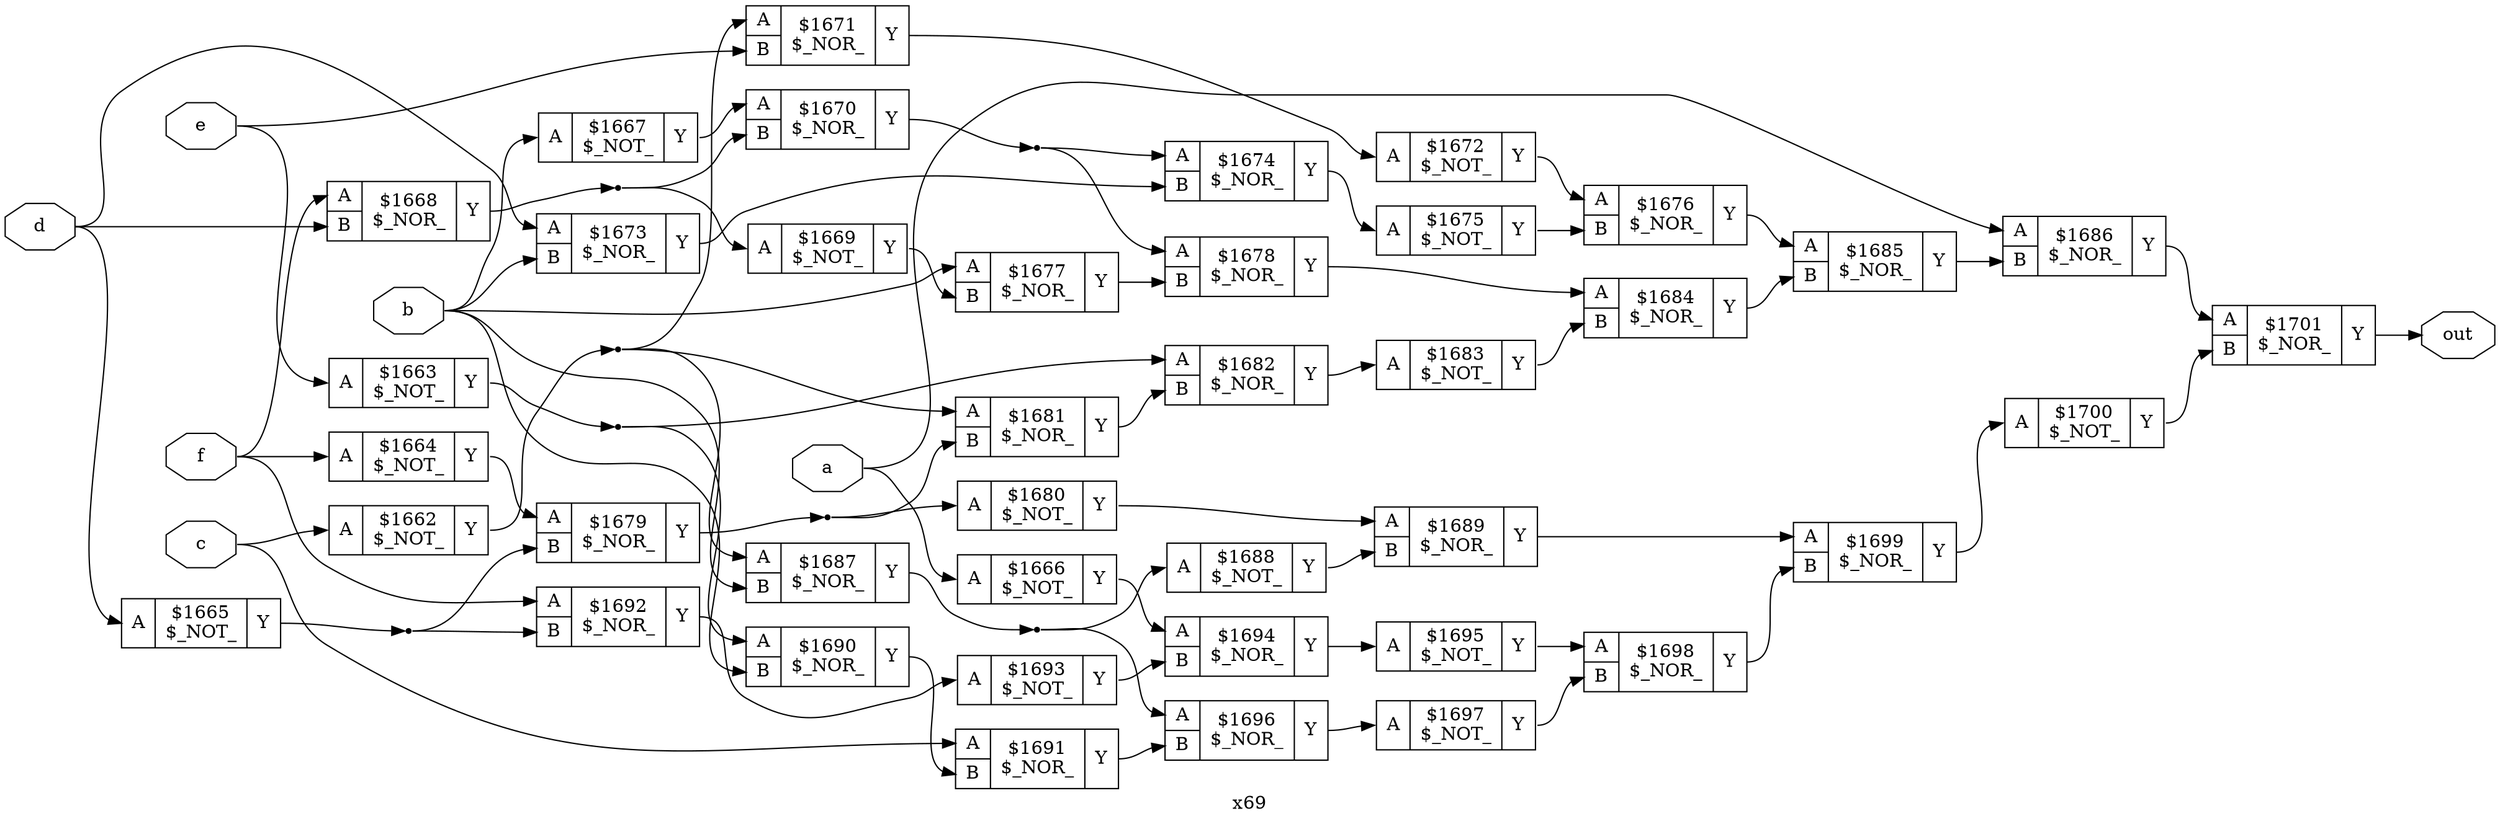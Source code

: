digraph "x69" {
label="x69";
rankdir="LR";
remincross=true;
n40 [ shape=octagon, label="a", color="black", fontcolor="black" ];
n41 [ shape=octagon, label="b", color="black", fontcolor="black" ];
n42 [ shape=octagon, label="c", color="black", fontcolor="black" ];
n43 [ shape=octagon, label="d", color="black", fontcolor="black" ];
n44 [ shape=octagon, label="e", color="black", fontcolor="black" ];
n45 [ shape=octagon, label="f", color="black", fontcolor="black" ];
n46 [ shape=octagon, label="out", color="black", fontcolor="black" ];
c49 [ shape=record, label="{{<p47> A}|$1662\n$_NOT_|{<p48> Y}}" ];
c50 [ shape=record, label="{{<p47> A}|$1663\n$_NOT_|{<p48> Y}}" ];
c51 [ shape=record, label="{{<p47> A}|$1664\n$_NOT_|{<p48> Y}}" ];
c52 [ shape=record, label="{{<p47> A}|$1665\n$_NOT_|{<p48> Y}}" ];
c53 [ shape=record, label="{{<p47> A}|$1666\n$_NOT_|{<p48> Y}}" ];
c54 [ shape=record, label="{{<p47> A}|$1667\n$_NOT_|{<p48> Y}}" ];
c56 [ shape=record, label="{{<p47> A|<p55> B}|$1668\n$_NOR_|{<p48> Y}}" ];
c57 [ shape=record, label="{{<p47> A}|$1669\n$_NOT_|{<p48> Y}}" ];
c58 [ shape=record, label="{{<p47> A|<p55> B}|$1670\n$_NOR_|{<p48> Y}}" ];
c59 [ shape=record, label="{{<p47> A|<p55> B}|$1671\n$_NOR_|{<p48> Y}}" ];
c60 [ shape=record, label="{{<p47> A}|$1672\n$_NOT_|{<p48> Y}}" ];
c61 [ shape=record, label="{{<p47> A|<p55> B}|$1673\n$_NOR_|{<p48> Y}}" ];
c62 [ shape=record, label="{{<p47> A|<p55> B}|$1674\n$_NOR_|{<p48> Y}}" ];
c63 [ shape=record, label="{{<p47> A}|$1675\n$_NOT_|{<p48> Y}}" ];
c64 [ shape=record, label="{{<p47> A|<p55> B}|$1676\n$_NOR_|{<p48> Y}}" ];
c65 [ shape=record, label="{{<p47> A|<p55> B}|$1677\n$_NOR_|{<p48> Y}}" ];
c66 [ shape=record, label="{{<p47> A|<p55> B}|$1678\n$_NOR_|{<p48> Y}}" ];
c67 [ shape=record, label="{{<p47> A|<p55> B}|$1679\n$_NOR_|{<p48> Y}}" ];
c68 [ shape=record, label="{{<p47> A}|$1680\n$_NOT_|{<p48> Y}}" ];
c69 [ shape=record, label="{{<p47> A|<p55> B}|$1681\n$_NOR_|{<p48> Y}}" ];
c70 [ shape=record, label="{{<p47> A|<p55> B}|$1682\n$_NOR_|{<p48> Y}}" ];
c71 [ shape=record, label="{{<p47> A}|$1683\n$_NOT_|{<p48> Y}}" ];
c72 [ shape=record, label="{{<p47> A|<p55> B}|$1684\n$_NOR_|{<p48> Y}}" ];
c73 [ shape=record, label="{{<p47> A|<p55> B}|$1685\n$_NOR_|{<p48> Y}}" ];
c74 [ shape=record, label="{{<p47> A|<p55> B}|$1686\n$_NOR_|{<p48> Y}}" ];
c75 [ shape=record, label="{{<p47> A|<p55> B}|$1687\n$_NOR_|{<p48> Y}}" ];
c76 [ shape=record, label="{{<p47> A}|$1688\n$_NOT_|{<p48> Y}}" ];
c77 [ shape=record, label="{{<p47> A|<p55> B}|$1689\n$_NOR_|{<p48> Y}}" ];
c78 [ shape=record, label="{{<p47> A|<p55> B}|$1690\n$_NOR_|{<p48> Y}}" ];
c79 [ shape=record, label="{{<p47> A|<p55> B}|$1691\n$_NOR_|{<p48> Y}}" ];
c80 [ shape=record, label="{{<p47> A|<p55> B}|$1692\n$_NOR_|{<p48> Y}}" ];
c81 [ shape=record, label="{{<p47> A}|$1693\n$_NOT_|{<p48> Y}}" ];
c82 [ shape=record, label="{{<p47> A|<p55> B}|$1694\n$_NOR_|{<p48> Y}}" ];
c83 [ shape=record, label="{{<p47> A}|$1695\n$_NOT_|{<p48> Y}}" ];
c84 [ shape=record, label="{{<p47> A|<p55> B}|$1696\n$_NOR_|{<p48> Y}}" ];
c85 [ shape=record, label="{{<p47> A}|$1697\n$_NOT_|{<p48> Y}}" ];
c86 [ shape=record, label="{{<p47> A|<p55> B}|$1698\n$_NOR_|{<p48> Y}}" ];
c87 [ shape=record, label="{{<p47> A|<p55> B}|$1699\n$_NOR_|{<p48> Y}}" ];
c88 [ shape=record, label="{{<p47> A}|$1700\n$_NOT_|{<p48> Y}}" ];
c89 [ shape=record, label="{{<p47> A|<p55> B}|$1701\n$_NOR_|{<p48> Y}}" ];
c51:p48:e -> c67:p47:w [color="black", label=""];
c61:p48:e -> c62:p55:w [color="black", label=""];
c62:p48:e -> c63:p47:w [color="black", label=""];
c63:p48:e -> c64:p55:w [color="black", label=""];
c64:p48:e -> c73:p47:w [color="black", label=""];
c65:p48:e -> c66:p55:w [color="black", label=""];
c66:p48:e -> c72:p47:w [color="black", label=""];
n16 [ shape=point ];
c67:p48:e -> n16:w [color="black", label=""];
n16:e -> c68:p47:w [color="black", label=""];
n16:e -> c69:p55:w [color="black", label=""];
c68:p48:e -> c77:p47:w [color="black", label=""];
c69:p48:e -> c70:p55:w [color="black", label=""];
c70:p48:e -> c71:p47:w [color="black", label=""];
n2 [ shape=point ];
c52:p48:e -> n2:w [color="black", label=""];
n2:e -> c67:p55:w [color="black", label=""];
n2:e -> c80:p55:w [color="black", label=""];
c71:p48:e -> c72:p55:w [color="black", label=""];
c72:p48:e -> c73:p55:w [color="black", label=""];
c73:p48:e -> c74:p55:w [color="black", label=""];
c74:p48:e -> c89:p47:w [color="black", label=""];
n24 [ shape=point ];
c75:p48:e -> n24:w [color="black", label=""];
n24:e -> c76:p47:w [color="black", label=""];
n24:e -> c84:p47:w [color="black", label=""];
c76:p48:e -> c77:p55:w [color="black", label=""];
c77:p48:e -> c87:p47:w [color="black", label=""];
c78:p48:e -> c79:p55:w [color="black", label=""];
c79:p48:e -> c84:p55:w [color="black", label=""];
c80:p48:e -> c81:p47:w [color="black", label=""];
c53:p48:e -> c82:p47:w [color="black", label=""];
c81:p48:e -> c82:p55:w [color="black", label=""];
c82:p48:e -> c83:p47:w [color="black", label=""];
c83:p48:e -> c86:p47:w [color="black", label=""];
c84:p48:e -> c85:p47:w [color="black", label=""];
c85:p48:e -> c86:p55:w [color="black", label=""];
c86:p48:e -> c87:p55:w [color="black", label=""];
c87:p48:e -> c88:p47:w [color="black", label=""];
c88:p48:e -> c89:p55:w [color="black", label=""];
n38 [ shape=point ];
c49:p48:e -> n38:w [color="black", label=""];
n38:e -> c59:p47:w [color="black", label=""];
n38:e -> c69:p47:w [color="black", label=""];
n38:e -> c75:p47:w [color="black", label=""];
n39 [ shape=point ];
c50:p48:e -> n39:w [color="black", label=""];
n39:e -> c70:p47:w [color="black", label=""];
n39:e -> c78:p47:w [color="black", label=""];
c54:p48:e -> c58:p47:w [color="black", label=""];
n40:e -> c53:p47:w [color="black", label=""];
n40:e -> c74:p47:w [color="black", label=""];
n41:e -> c54:p47:w [color="black", label=""];
n41:e -> c61:p55:w [color="black", label=""];
n41:e -> c65:p47:w [color="black", label=""];
n41:e -> c75:p55:w [color="black", label=""];
n41:e -> c78:p55:w [color="black", label=""];
n42:e -> c49:p47:w [color="black", label=""];
n42:e -> c79:p47:w [color="black", label=""];
n43:e -> c52:p47:w [color="black", label=""];
n43:e -> c56:p55:w [color="black", label=""];
n43:e -> c61:p47:w [color="black", label=""];
n44:e -> c50:p47:w [color="black", label=""];
n44:e -> c59:p55:w [color="black", label=""];
n45:e -> c51:p47:w [color="black", label=""];
n45:e -> c56:p47:w [color="black", label=""];
n45:e -> c80:p47:w [color="black", label=""];
c89:p48:e -> n46:w [color="black", label=""];
n5 [ shape=point ];
c56:p48:e -> n5:w [color="black", label=""];
n5:e -> c57:p47:w [color="black", label=""];
n5:e -> c58:p55:w [color="black", label=""];
c57:p48:e -> c65:p55:w [color="black", label=""];
n7 [ shape=point ];
c58:p48:e -> n7:w [color="black", label=""];
n7:e -> c62:p47:w [color="black", label=""];
n7:e -> c66:p47:w [color="black", label=""];
c59:p48:e -> c60:p47:w [color="black", label=""];
c60:p48:e -> c64:p47:w [color="black", label=""];
}
